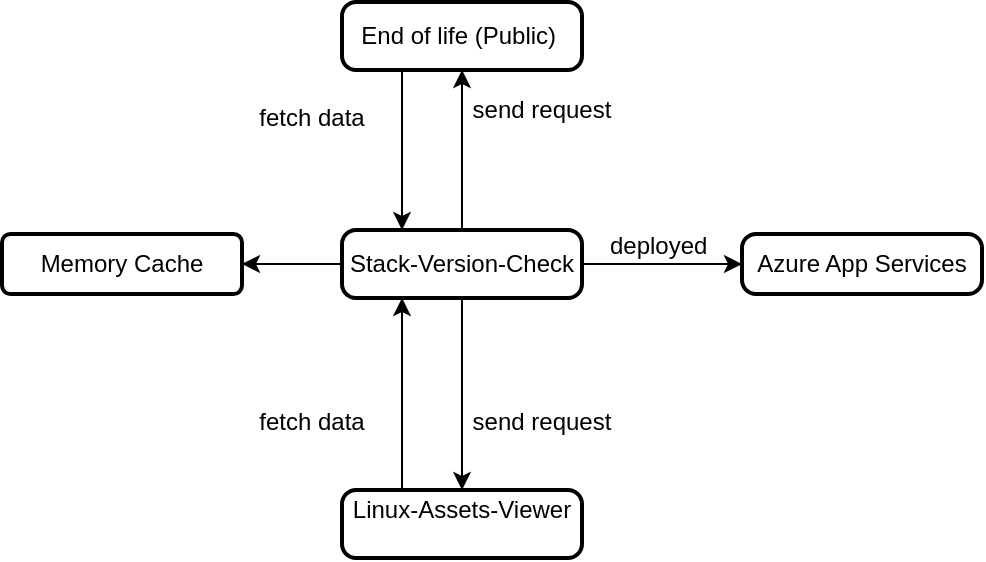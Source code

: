 <mxfile version="24.6.4" type="github">
  <diagram name="Page-1" id="JvYj5ynbp1cTfOnm7b1a">
    <mxGraphModel dx="746" dy="1559" grid="1" gridSize="10" guides="1" tooltips="1" connect="1" arrows="1" fold="1" page="1" pageScale="1" pageWidth="850" pageHeight="1100" math="0" shadow="0">
      <root>
        <mxCell id="0" />
        <mxCell id="1" parent="0" />
        <mxCell id="eGcaVbcIQciXpMV7xsa7-16" value="" style="edgeStyle=orthogonalEdgeStyle;rounded=0;orthogonalLoop=1;jettySize=auto;html=1;" edge="1" parent="1" source="eGcaVbcIQciXpMV7xsa7-14" target="eGcaVbcIQciXpMV7xsa7-15">
          <mxGeometry relative="1" as="geometry" />
        </mxCell>
        <mxCell id="eGcaVbcIQciXpMV7xsa7-19" value="" style="edgeStyle=orthogonalEdgeStyle;rounded=0;orthogonalLoop=1;jettySize=auto;html=1;" edge="1" parent="1" source="eGcaVbcIQciXpMV7xsa7-14" target="eGcaVbcIQciXpMV7xsa7-17">
          <mxGeometry relative="1" as="geometry" />
        </mxCell>
        <mxCell id="eGcaVbcIQciXpMV7xsa7-22" value="" style="edgeStyle=orthogonalEdgeStyle;rounded=0;orthogonalLoop=1;jettySize=auto;html=1;" edge="1" parent="1" source="eGcaVbcIQciXpMV7xsa7-14" target="eGcaVbcIQciXpMV7xsa7-20">
          <mxGeometry relative="1" as="geometry" />
        </mxCell>
        <mxCell id="eGcaVbcIQciXpMV7xsa7-24" value="" style="edgeStyle=orthogonalEdgeStyle;rounded=0;orthogonalLoop=1;jettySize=auto;html=1;" edge="1" parent="1" source="eGcaVbcIQciXpMV7xsa7-14" target="eGcaVbcIQciXpMV7xsa7-23">
          <mxGeometry relative="1" as="geometry" />
        </mxCell>
        <mxCell id="eGcaVbcIQciXpMV7xsa7-14" value="Stack-Version-Check" style="rounded=1;absoluteArcSize=1;arcSize=14;whiteSpace=wrap;strokeWidth=2;" vertex="1" parent="1">
          <mxGeometry x="440" y="80" width="120" height="34" as="geometry" />
        </mxCell>
        <mxCell id="eGcaVbcIQciXpMV7xsa7-15" value="Azure App Services" style="rounded=1;absoluteArcSize=1;arcSize=14;whiteSpace=wrap;strokeWidth=2;" vertex="1" parent="1">
          <mxGeometry x="640" y="82" width="120" height="30" as="geometry" />
        </mxCell>
        <mxCell id="eGcaVbcIQciXpMV7xsa7-18" value="" style="edgeStyle=orthogonalEdgeStyle;rounded=0;orthogonalLoop=1;jettySize=auto;html=1;" edge="1" parent="1" source="eGcaVbcIQciXpMV7xsa7-17" target="eGcaVbcIQciXpMV7xsa7-14">
          <mxGeometry relative="1" as="geometry">
            <Array as="points">
              <mxPoint x="470" y="180" />
              <mxPoint x="470" y="180" />
            </Array>
          </mxGeometry>
        </mxCell>
        <mxCell id="eGcaVbcIQciXpMV7xsa7-17" value="Linux-Assets-Viewer&#xa;" style="rounded=1;absoluteArcSize=1;arcSize=14;whiteSpace=wrap;strokeWidth=2;" vertex="1" parent="1">
          <mxGeometry x="440" y="210" width="120" height="34" as="geometry" />
        </mxCell>
        <mxCell id="eGcaVbcIQciXpMV7xsa7-21" value="" style="edgeStyle=orthogonalEdgeStyle;rounded=0;orthogonalLoop=1;jettySize=auto;html=1;" edge="1" parent="1">
          <mxGeometry relative="1" as="geometry">
            <mxPoint x="470" y="-26" as="sourcePoint" />
            <mxPoint x="470" y="80" as="targetPoint" />
          </mxGeometry>
        </mxCell>
        <mxCell id="eGcaVbcIQciXpMV7xsa7-20" value="End of life (Public) " style="rounded=1;absoluteArcSize=1;arcSize=14;whiteSpace=wrap;strokeWidth=2;" vertex="1" parent="1">
          <mxGeometry x="440" y="-34" width="120" height="34" as="geometry" />
        </mxCell>
        <mxCell id="eGcaVbcIQciXpMV7xsa7-23" value="Memory Cache" style="whiteSpace=wrap;html=1;rounded=1;arcSize=14;strokeWidth=2;" vertex="1" parent="1">
          <mxGeometry x="270" y="82" width="120" height="30" as="geometry" />
        </mxCell>
        <mxCell id="eGcaVbcIQciXpMV7xsa7-25" value="deployed&amp;nbsp;" style="text;strokeColor=none;align=center;fillColor=none;html=1;verticalAlign=middle;whiteSpace=wrap;rounded=0;" vertex="1" parent="1">
          <mxGeometry x="570" y="78" width="60" height="20" as="geometry" />
        </mxCell>
        <mxCell id="eGcaVbcIQciXpMV7xsa7-26" value="send request" style="text;strokeColor=none;align=center;fillColor=none;html=1;verticalAlign=middle;whiteSpace=wrap;rounded=0;" vertex="1" parent="1">
          <mxGeometry x="500" y="10" width="80" height="20" as="geometry" />
        </mxCell>
        <mxCell id="eGcaVbcIQciXpMV7xsa7-28" value="send request" style="text;strokeColor=none;align=center;fillColor=none;html=1;verticalAlign=middle;whiteSpace=wrap;rounded=0;" vertex="1" parent="1">
          <mxGeometry x="500" y="166" width="80" height="20" as="geometry" />
        </mxCell>
        <mxCell id="eGcaVbcIQciXpMV7xsa7-29" value="fetch data" style="text;strokeColor=none;align=center;fillColor=none;html=1;verticalAlign=middle;whiteSpace=wrap;rounded=0;" vertex="1" parent="1">
          <mxGeometry x="385" y="166" width="80" height="20" as="geometry" />
        </mxCell>
        <mxCell id="eGcaVbcIQciXpMV7xsa7-30" value="fetch data" style="text;strokeColor=none;align=center;fillColor=none;html=1;verticalAlign=middle;whiteSpace=wrap;rounded=0;" vertex="1" parent="1">
          <mxGeometry x="385" y="14" width="80" height="20" as="geometry" />
        </mxCell>
      </root>
    </mxGraphModel>
  </diagram>
</mxfile>
